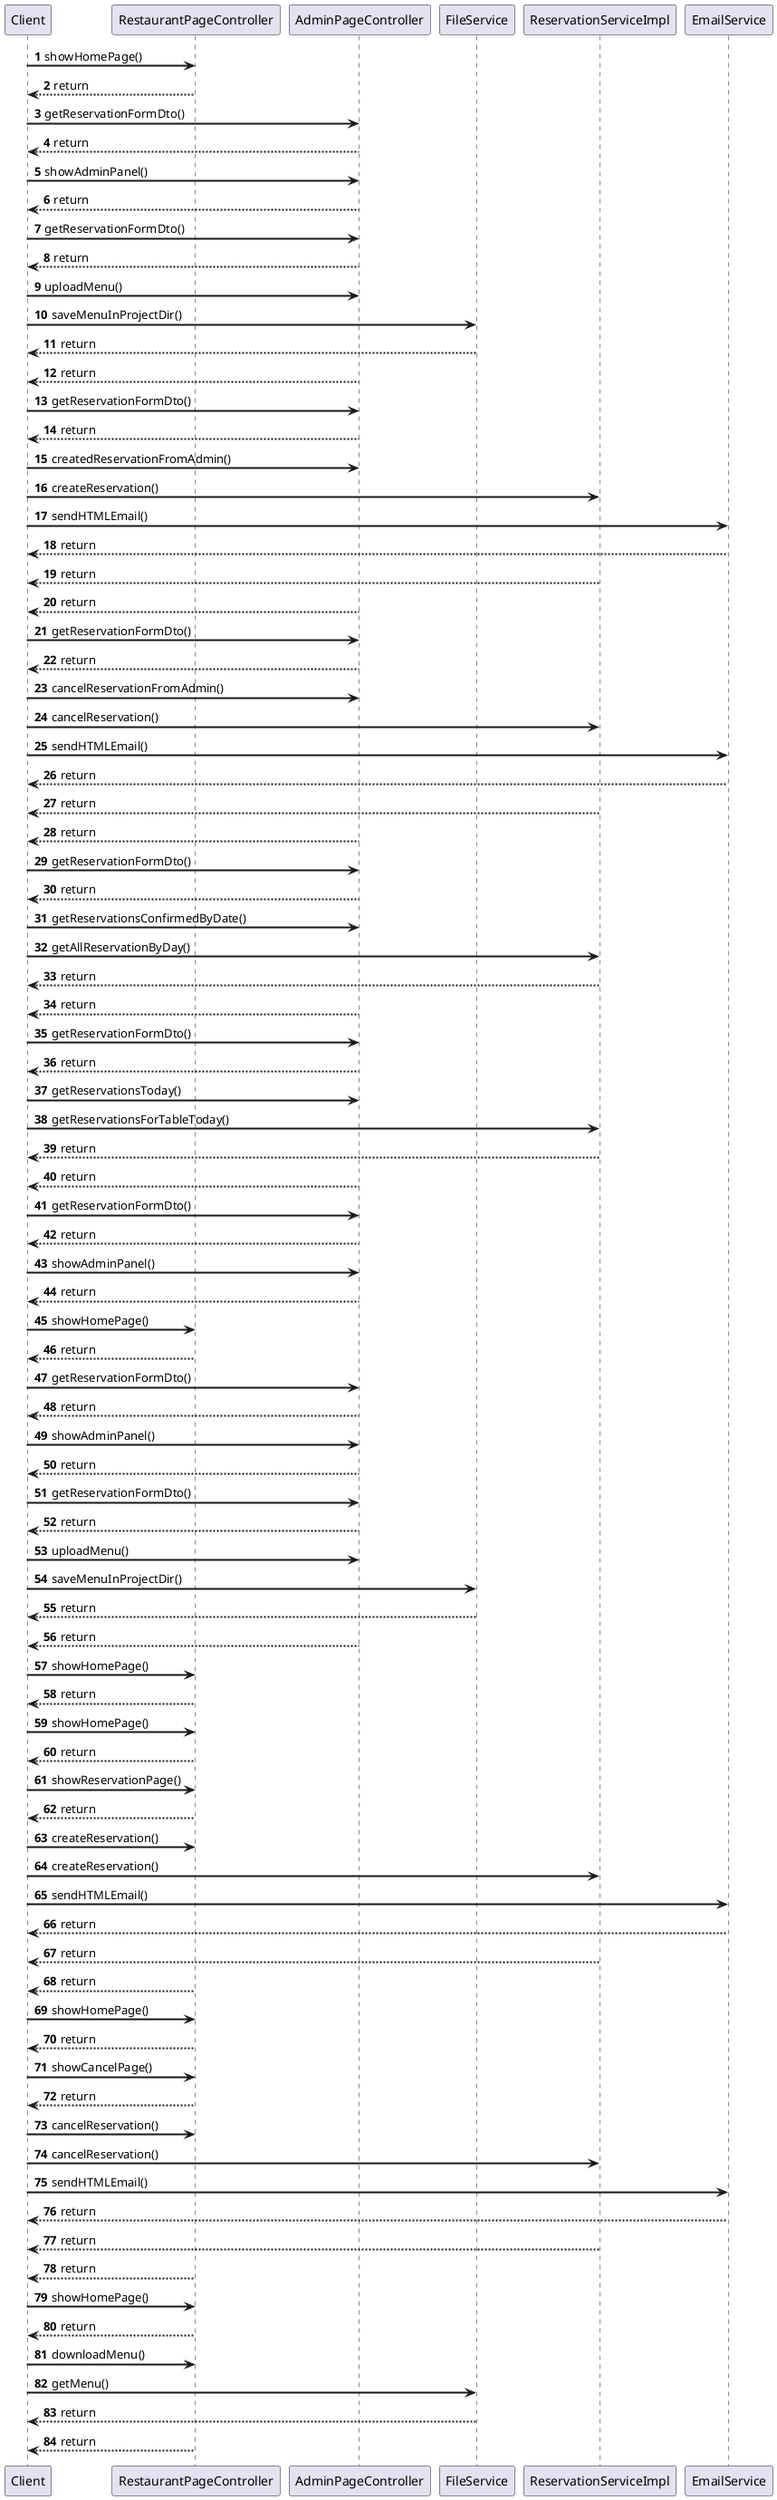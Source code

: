 @startuml
autonumber
skinparam sequenceArrowThickness 2

Client -> RestaurantPageController: showHomePage()
Client <-- RestaurantPageController: return

Client -> AdminPageController: getReservationFormDto()
Client <-- AdminPageController: return

Client -> AdminPageController: showAdminPanel()
Client <-- AdminPageController: return

Client -> AdminPageController: getReservationFormDto()
Client <-- AdminPageController: return

Client -> AdminPageController: uploadMenu()
Client -> FileService: saveMenuInProjectDir()
Client <-- FileService: return

Client <-- AdminPageController: return

Client -> AdminPageController: getReservationFormDto()
Client <-- AdminPageController: return

Client -> AdminPageController: createdReservationFromAdmin()
Client -> ReservationServiceImpl: createReservation()
Client -> EmailService: sendHTMLEmail()
Client <-- EmailService: return

Client <-- ReservationServiceImpl: return

Client <-- AdminPageController: return

Client -> AdminPageController: getReservationFormDto()
Client <-- AdminPageController: return

Client -> AdminPageController: cancelReservationFromAdmin()
Client -> ReservationServiceImpl: cancelReservation()
Client -> EmailService: sendHTMLEmail()
Client <-- EmailService: return

Client <-- ReservationServiceImpl: return

Client <-- AdminPageController: return

Client -> AdminPageController: getReservationFormDto()
Client <-- AdminPageController: return

Client -> AdminPageController: getReservationsConfirmedByDate()
Client -> ReservationServiceImpl: getAllReservationByDay()
Client <-- ReservationServiceImpl: return

Client <-- AdminPageController: return

Client -> AdminPageController: getReservationFormDto()
Client <-- AdminPageController: return

Client -> AdminPageController: getReservationsToday()
Client -> ReservationServiceImpl: getReservationsForTableToday()
Client <-- ReservationServiceImpl: return

Client <-- AdminPageController: return

Client -> AdminPageController: getReservationFormDto()
Client <-- AdminPageController: return

Client -> AdminPageController: showAdminPanel()
Client <-- AdminPageController: return

Client -> RestaurantPageController: showHomePage()
Client <-- RestaurantPageController: return

Client -> AdminPageController: getReservationFormDto()
Client <-- AdminPageController: return

Client -> AdminPageController: showAdminPanel()
Client <-- AdminPageController: return

Client -> AdminPageController: getReservationFormDto()
Client <-- AdminPageController: return

Client -> AdminPageController: uploadMenu()
Client -> FileService: saveMenuInProjectDir()
Client <-- FileService: return

Client <-- AdminPageController: return

Client -> RestaurantPageController: showHomePage()
Client <-- RestaurantPageController: return

Client -> RestaurantPageController: showHomePage()
Client <-- RestaurantPageController: return

Client -> RestaurantPageController: showReservationPage()
Client <-- RestaurantPageController: return

Client -> RestaurantPageController: createReservation()
Client -> ReservationServiceImpl: createReservation()
Client -> EmailService: sendHTMLEmail()
Client <-- EmailService: return

Client <-- ReservationServiceImpl: return

Client <-- RestaurantPageController: return

Client -> RestaurantPageController: showHomePage()
Client <-- RestaurantPageController: return

Client -> RestaurantPageController: showCancelPage()
Client <-- RestaurantPageController: return

Client -> RestaurantPageController: cancelReservation()
Client -> ReservationServiceImpl: cancelReservation()
Client -> EmailService: sendHTMLEmail()
Client <-- EmailService: return

Client <-- ReservationServiceImpl: return

Client <-- RestaurantPageController: return

Client -> RestaurantPageController: showHomePage()
Client <-- RestaurantPageController: return

Client -> RestaurantPageController: downloadMenu()
Client -> FileService: getMenu()
Client <-- FileService: return

Client <-- RestaurantPageController: return

@enduml
